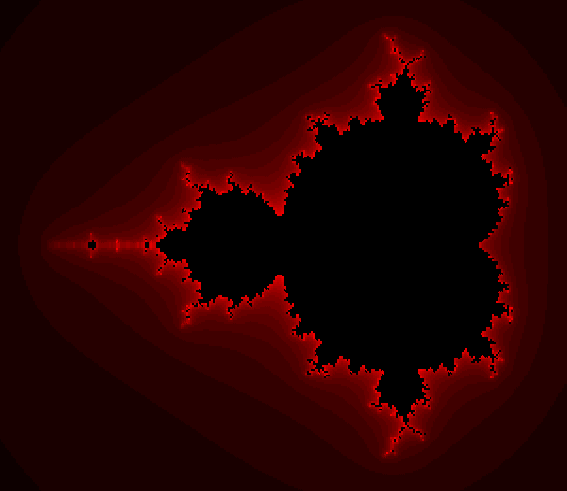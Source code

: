 size(10cm,0);

real mandelbrot(pair c, real r, int count=100) {
  int i=0;
  pair z=c;
  do {
    ++i;
    z=z^2+c;
  } while (length(z) <= r && i<count);

  return (i<count) ? i/count : 0;
}

real r=4;
real step=.01;
real xmin=-2.25, xmax=.75;
real ymin=-1.3, ymax=0;

real x=xmin, y=ymin;
int xloop=round((xmax-xmin)/step);
int yloop=round((ymax-ymin)/step);
pen p;
path sq=scale(step)*unitsquare;

for(int i=0; i < xloop; ++i) {
  for(int j=0; j < yloop; ++j) {
    p=mandelbrot((x,y),r,20)*red;
    filldraw(shift(x,y)*sq,p,p);
    y += step;
  }
  x += step;
  y=ymin;
}

add(reflect((0,0),(1,0))*currentpicture);
